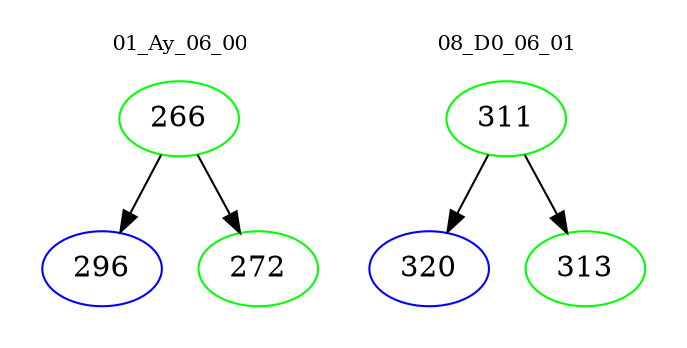 digraph{
subgraph cluster_0 {
color = white
label = "01_Ay_06_00";
fontsize=10;
T0_266 [label="266", color="green"]
T0_266 -> T0_296 [color="black"]
T0_296 [label="296", color="blue"]
T0_266 -> T0_272 [color="black"]
T0_272 [label="272", color="green"]
}
subgraph cluster_1 {
color = white
label = "08_D0_06_01";
fontsize=10;
T1_311 [label="311", color="green"]
T1_311 -> T1_320 [color="black"]
T1_320 [label="320", color="blue"]
T1_311 -> T1_313 [color="black"]
T1_313 [label="313", color="green"]
}
}
